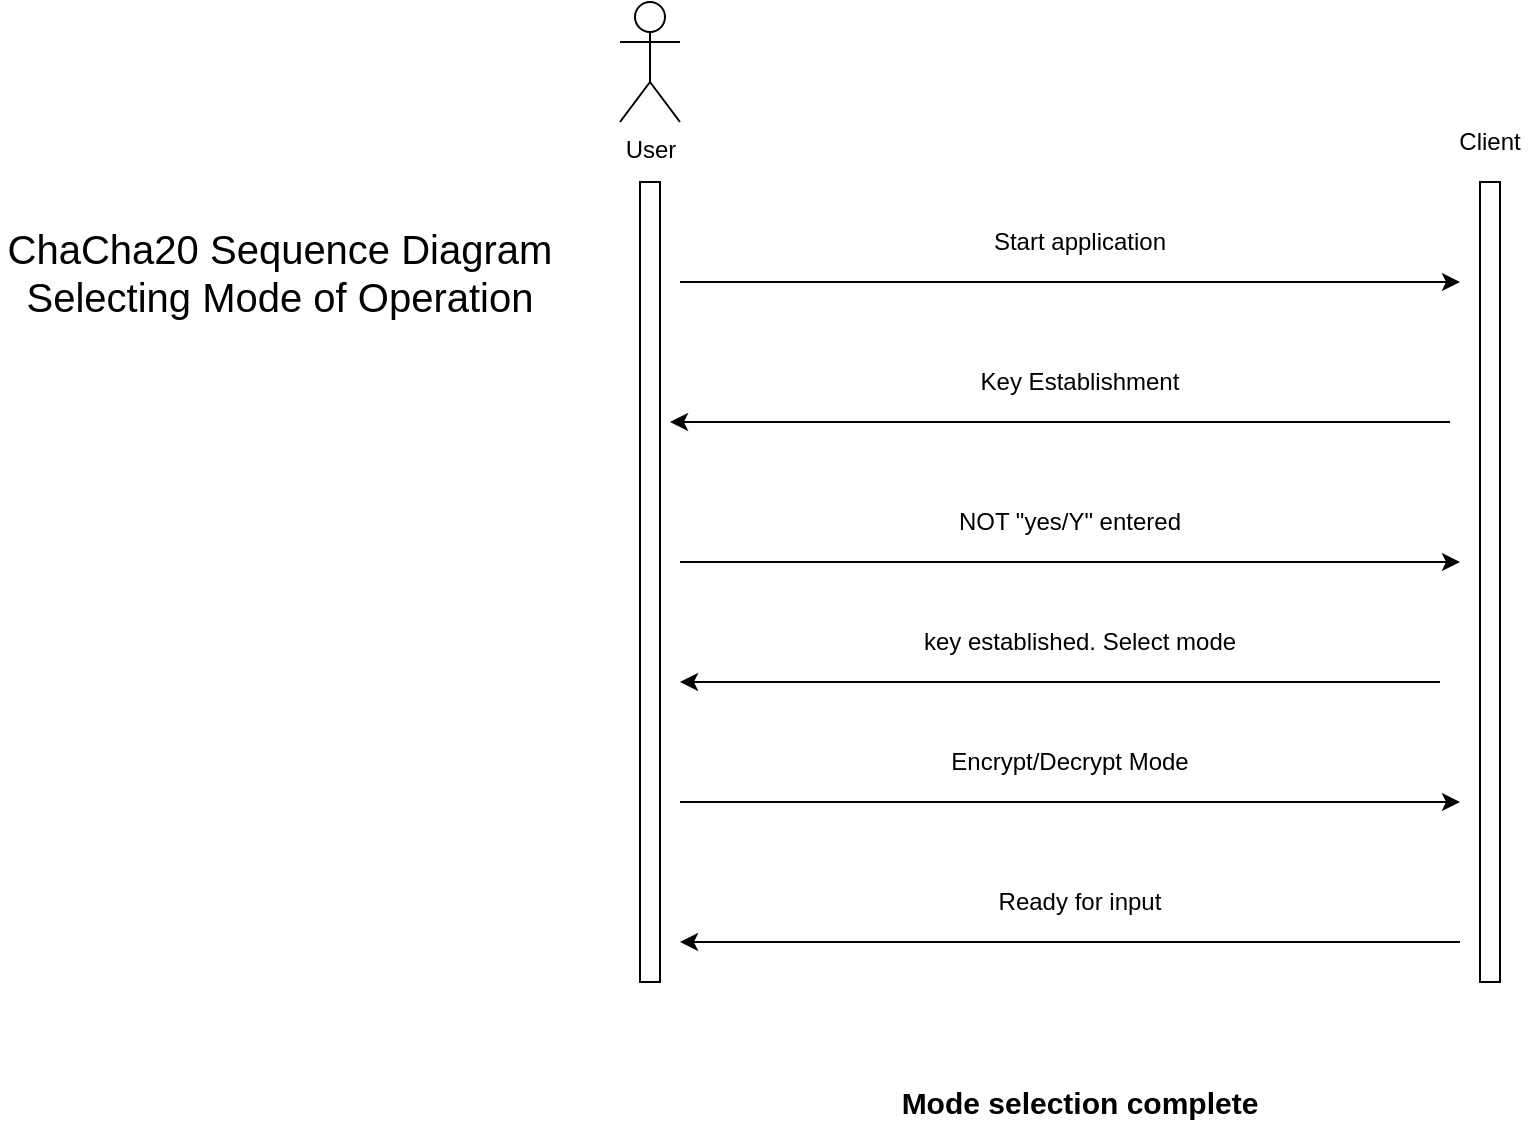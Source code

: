 <mxfile version="14.4.4" type="github"><diagram id="_42HzrvpvT-YVe9rVfZ7" name="Page-1"><mxGraphModel dx="989" dy="733" grid="1" gridSize="10" guides="1" tooltips="1" connect="1" arrows="1" fold="1" page="1" pageScale="1" pageWidth="850" pageHeight="1100" math="0" shadow="0"><root><mxCell id="0"/><mxCell id="1" parent="0"/><mxCell id="Hxv_-upBevdnLdezDnc9-1" value="" style="rounded=0;whiteSpace=wrap;html=1;" parent="1" vertex="1"><mxGeometry x="340" y="110" width="10" height="400" as="geometry"/></mxCell><mxCell id="Hxv_-upBevdnLdezDnc9-2" value="User" style="shape=umlActor;verticalLabelPosition=bottom;verticalAlign=top;html=1;outlineConnect=0;" parent="1" vertex="1"><mxGeometry x="330" y="20" width="30" height="60" as="geometry"/></mxCell><mxCell id="Hxv_-upBevdnLdezDnc9-3" value="" style="rounded=0;whiteSpace=wrap;html=1;" parent="1" vertex="1"><mxGeometry x="760" y="110" width="10" height="400" as="geometry"/></mxCell><mxCell id="Hxv_-upBevdnLdezDnc9-4" value="Client" style="text;html=1;strokeColor=none;fillColor=none;align=center;verticalAlign=middle;whiteSpace=wrap;rounded=0;" parent="1" vertex="1"><mxGeometry x="745" y="80" width="40" height="20" as="geometry"/></mxCell><mxCell id="Hxv_-upBevdnLdezDnc9-5" value="" style="endArrow=classic;html=1;" parent="1" edge="1"><mxGeometry width="50" height="50" relative="1" as="geometry"><mxPoint x="360" y="160" as="sourcePoint"/><mxPoint x="750" y="160" as="targetPoint"/></mxGeometry></mxCell><mxCell id="Hxv_-upBevdnLdezDnc9-6" value="Start application" style="text;html=1;strokeColor=none;fillColor=none;align=center;verticalAlign=middle;whiteSpace=wrap;rounded=0;" parent="1" vertex="1"><mxGeometry x="500" y="130" width="120" height="20" as="geometry"/></mxCell><mxCell id="Hxv_-upBevdnLdezDnc9-9" value="" style="endArrow=classic;html=1;" parent="1" edge="1"><mxGeometry width="50" height="50" relative="1" as="geometry"><mxPoint x="745" y="230" as="sourcePoint"/><mxPoint x="355" y="230" as="targetPoint"/></mxGeometry></mxCell><mxCell id="Hxv_-upBevdnLdezDnc9-10" value="Key Establishment" style="text;html=1;strokeColor=none;fillColor=none;align=center;verticalAlign=middle;whiteSpace=wrap;rounded=0;" parent="1" vertex="1"><mxGeometry x="500" y="200" width="120" height="20" as="geometry"/></mxCell><mxCell id="Hxv_-upBevdnLdezDnc9-11" value="" style="endArrow=classic;html=1;" parent="1" edge="1"><mxGeometry width="50" height="50" relative="1" as="geometry"><mxPoint x="360" y="300" as="sourcePoint"/><mxPoint x="750" y="300" as="targetPoint"/></mxGeometry></mxCell><mxCell id="Hxv_-upBevdnLdezDnc9-12" value="NOT &quot;yes/Y&quot; entered" style="text;html=1;strokeColor=none;fillColor=none;align=center;verticalAlign=middle;whiteSpace=wrap;rounded=0;" parent="1" vertex="1"><mxGeometry x="480" y="270" width="150" height="20" as="geometry"/></mxCell><mxCell id="Hxv_-upBevdnLdezDnc9-13" value="" style="endArrow=classic;html=1;" parent="1" edge="1"><mxGeometry width="50" height="50" relative="1" as="geometry"><mxPoint x="740" y="360" as="sourcePoint"/><mxPoint x="360" y="360" as="targetPoint"/></mxGeometry></mxCell><mxCell id="Hxv_-upBevdnLdezDnc9-14" value="key established. Select mode" style="text;html=1;strokeColor=none;fillColor=none;align=center;verticalAlign=middle;whiteSpace=wrap;rounded=0;" parent="1" vertex="1"><mxGeometry x="460" y="330" width="200" height="20" as="geometry"/></mxCell><mxCell id="Hxv_-upBevdnLdezDnc9-15" value="" style="endArrow=classic;html=1;" parent="1" edge="1"><mxGeometry width="50" height="50" relative="1" as="geometry"><mxPoint x="360" y="420" as="sourcePoint"/><mxPoint x="750" y="420" as="targetPoint"/></mxGeometry></mxCell><mxCell id="Hxv_-upBevdnLdezDnc9-16" value="Encrypt/Decrypt Mode" style="text;html=1;strokeColor=none;fillColor=none;align=center;verticalAlign=middle;whiteSpace=wrap;rounded=0;" parent="1" vertex="1"><mxGeometry x="455" y="390" width="200" height="20" as="geometry"/></mxCell><mxCell id="Hxv_-upBevdnLdezDnc9-32" value="&lt;font style=&quot;font-size: 20px&quot;&gt;ChaCha20 Sequence Diagram Selecting Mode of Operation&lt;/font&gt;" style="text;html=1;strokeColor=none;fillColor=none;align=center;verticalAlign=middle;whiteSpace=wrap;rounded=0;" parent="1" vertex="1"><mxGeometry x="20" y="80" width="280" height="150" as="geometry"/></mxCell><mxCell id="wh_jSl52SQE1jlkhf1kZ-3" value="" style="endArrow=classic;html=1;" edge="1" parent="1"><mxGeometry width="50" height="50" relative="1" as="geometry"><mxPoint x="750" y="490" as="sourcePoint"/><mxPoint x="360" y="490" as="targetPoint"/></mxGeometry></mxCell><mxCell id="wh_jSl52SQE1jlkhf1kZ-4" value="Ready for input" style="text;html=1;strokeColor=none;fillColor=none;align=center;verticalAlign=middle;whiteSpace=wrap;rounded=0;" vertex="1" parent="1"><mxGeometry x="460" y="460" width="200" height="20" as="geometry"/></mxCell><mxCell id="wh_jSl52SQE1jlkhf1kZ-5" value="&lt;b&gt;&lt;font style=&quot;font-size: 15px&quot;&gt;Mode selection complete&lt;/font&gt;&lt;/b&gt;" style="text;html=1;strokeColor=none;fillColor=none;align=center;verticalAlign=middle;whiteSpace=wrap;rounded=0;" vertex="1" parent="1"><mxGeometry x="450" y="560" width="220" height="20" as="geometry"/></mxCell></root></mxGraphModel></diagram></mxfile>